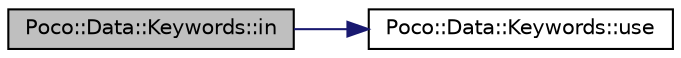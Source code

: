 digraph "Poco::Data::Keywords::in"
{
 // LATEX_PDF_SIZE
  edge [fontname="Helvetica",fontsize="10",labelfontname="Helvetica",labelfontsize="10"];
  node [fontname="Helvetica",fontsize="10",shape=record];
  rankdir="LR";
  Node1 [label="Poco::Data::Keywords::in",height=0.2,width=0.4,color="black", fillcolor="grey75", style="filled", fontcolor="black",tooltip="NullData overload."];
  Node1 -> Node2 [color="midnightblue",fontsize="10",style="solid"];
  Node2 [label="Poco::Data::Keywords::use",height=0.2,width=0.4,color="black", fillcolor="white", style="filled",URL="$namespacePoco_1_1Data_1_1Keywords.html#a206db2b2d6092e7f4cce74a43dc29788",tooltip="Convenience function for a more compact Binding creation."];
}
